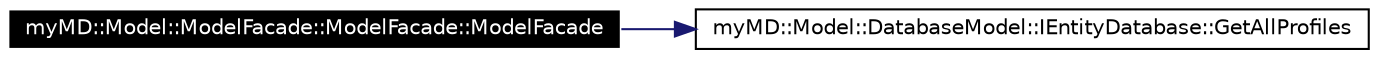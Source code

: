 digraph G
{
  edge [fontname="Helvetica",fontsize=10,labelfontname="Helvetica",labelfontsize=10];
  node [fontname="Helvetica",fontsize=10,shape=record];
  rankdir=LR;
  Node1 [label="myMD::Model::ModelFacade::ModelFacade::ModelFacade",height=0.2,width=0.4,color="white", fillcolor="black", style="filled" fontcolor="white"];
  Node1 -> Node2 [color="midnightblue",fontsize=10,style="solid"];
  Node2 [label="myMD::Model::DatabaseModel::IEntityDatabase::GetAllProfiles",height=0.2,width=0.4,color="black", fillcolor="white", style="filled",URL="$d3/da9/interfacemy_m_d_1_1_model_1_1_database_model_1_1_i_entity_database.html#cdd42df8b8413bdd0cd36422d4e3f33c"];
}
